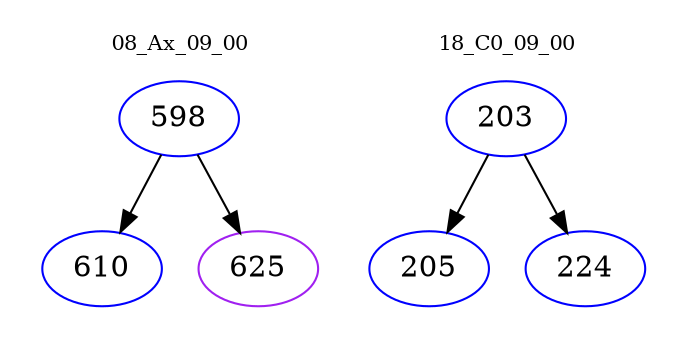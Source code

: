 digraph{
subgraph cluster_0 {
color = white
label = "08_Ax_09_00";
fontsize=10;
T0_598 [label="598", color="blue"]
T0_598 -> T0_610 [color="black"]
T0_610 [label="610", color="blue"]
T0_598 -> T0_625 [color="black"]
T0_625 [label="625", color="purple"]
}
subgraph cluster_1 {
color = white
label = "18_C0_09_00";
fontsize=10;
T1_203 [label="203", color="blue"]
T1_203 -> T1_205 [color="black"]
T1_205 [label="205", color="blue"]
T1_203 -> T1_224 [color="black"]
T1_224 [label="224", color="blue"]
}
}
